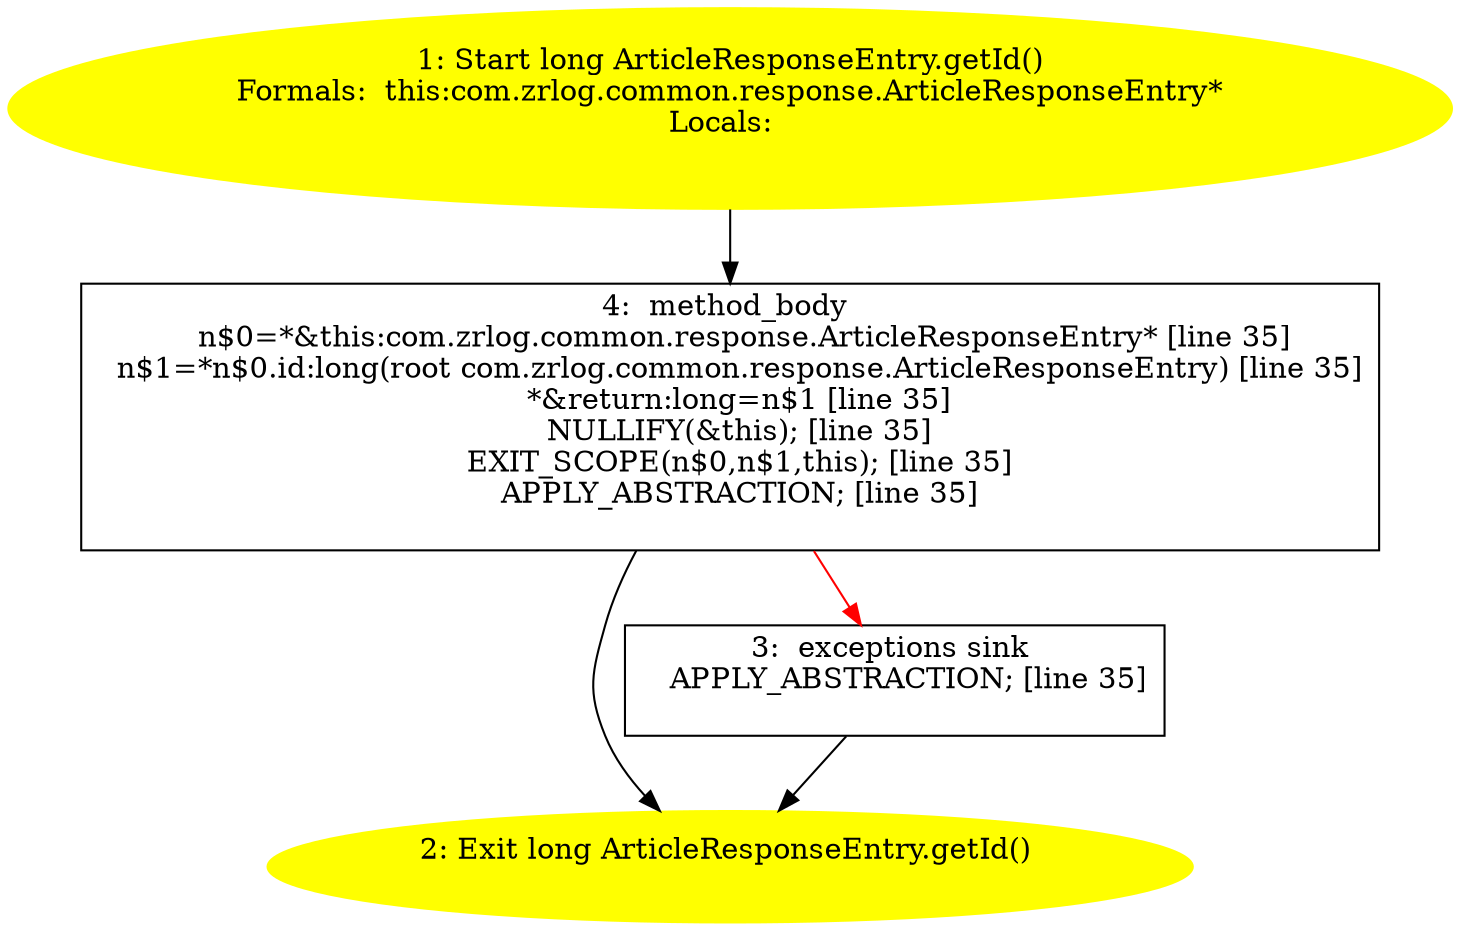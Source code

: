 /* @generated */
digraph cfg {
"com.zrlog.common.response.ArticleResponseEntry.getId():long.7c12ac8755cc8a0eb71b3c0fc0a4cc1f_1" [label="1: Start long ArticleResponseEntry.getId()\nFormals:  this:com.zrlog.common.response.ArticleResponseEntry*\nLocals:  \n  " color=yellow style=filled]
	

	 "com.zrlog.common.response.ArticleResponseEntry.getId():long.7c12ac8755cc8a0eb71b3c0fc0a4cc1f_1" -> "com.zrlog.common.response.ArticleResponseEntry.getId():long.7c12ac8755cc8a0eb71b3c0fc0a4cc1f_4" ;
"com.zrlog.common.response.ArticleResponseEntry.getId():long.7c12ac8755cc8a0eb71b3c0fc0a4cc1f_2" [label="2: Exit long ArticleResponseEntry.getId() \n  " color=yellow style=filled]
	

"com.zrlog.common.response.ArticleResponseEntry.getId():long.7c12ac8755cc8a0eb71b3c0fc0a4cc1f_3" [label="3:  exceptions sink \n   APPLY_ABSTRACTION; [line 35]\n " shape="box"]
	

	 "com.zrlog.common.response.ArticleResponseEntry.getId():long.7c12ac8755cc8a0eb71b3c0fc0a4cc1f_3" -> "com.zrlog.common.response.ArticleResponseEntry.getId():long.7c12ac8755cc8a0eb71b3c0fc0a4cc1f_2" ;
"com.zrlog.common.response.ArticleResponseEntry.getId():long.7c12ac8755cc8a0eb71b3c0fc0a4cc1f_4" [label="4:  method_body \n   n$0=*&this:com.zrlog.common.response.ArticleResponseEntry* [line 35]\n  n$1=*n$0.id:long(root com.zrlog.common.response.ArticleResponseEntry) [line 35]\n  *&return:long=n$1 [line 35]\n  NULLIFY(&this); [line 35]\n  EXIT_SCOPE(n$0,n$1,this); [line 35]\n  APPLY_ABSTRACTION; [line 35]\n " shape="box"]
	

	 "com.zrlog.common.response.ArticleResponseEntry.getId():long.7c12ac8755cc8a0eb71b3c0fc0a4cc1f_4" -> "com.zrlog.common.response.ArticleResponseEntry.getId():long.7c12ac8755cc8a0eb71b3c0fc0a4cc1f_2" ;
	 "com.zrlog.common.response.ArticleResponseEntry.getId():long.7c12ac8755cc8a0eb71b3c0fc0a4cc1f_4" -> "com.zrlog.common.response.ArticleResponseEntry.getId():long.7c12ac8755cc8a0eb71b3c0fc0a4cc1f_3" [color="red" ];
}
